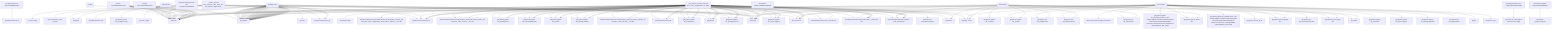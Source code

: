 graph TD
    app-mlperf-inference,d775cac873ee4231_(_nvidia,_3d-unet-99.9,_tensorrt,_cuda,_valid,_r5.0-dev_default,_singlestream_) --> detect,os
    app-mlperf-inference,d775cac873ee4231_(_nvidia,_3d-unet-99.9,_tensorrt,_cuda,_valid,_r5.0-dev_default,_singlestream_) --> get,sys-utils-cm
    app-mlperf-inference,d775cac873ee4231_(_nvidia,_3d-unet-99.9,_tensorrt,_cuda,_valid,_r5.0-dev_default,_singlestream_) --> get,python
    app-mlperf-inference,d775cac873ee4231_(_nvidia,_3d-unet-99.9,_tensorrt,_cuda,_valid,_r5.0-dev_default,_singlestream_) --> get,mlcommons,inference,src
    pull-git-repo,c23132ed65c4421d --> detect,os
    app-mlperf-inference,d775cac873ee4231_(_nvidia,_3d-unet-99.9,_tensorrt,_cuda,_valid,_r5.0-dev_default,_singlestream_) --> pull,git,repo
    get-mlperf-inference-utils,e341e5f86d8342e5 --> get,mlperf,inference,src
    app-mlperf-inference,d775cac873ee4231_(_nvidia,_3d-unet-99.9,_tensorrt,_cuda,_valid,_r5.0-dev_default,_singlestream_) --> get,mlperf,inference,utils
    get-cuda,46d133d9ef92422d_(_toolkit_) --> detect,os
    get-cuda-devices,7a3ede4d3558427a_(_with-pycuda_) --> get,cuda,_toolkit
    get-cuda-devices,7a3ede4d3558427a_(_with-pycuda_) --> get,python3
    get-generic-python-lib,94b62a682bc44791_(_package.pycuda_) --> get,python3
    get-cuda-devices,7a3ede4d3558427a_(_with-pycuda_) --> get,generic-python-lib,_package.pycuda
    get-generic-python-lib,94b62a682bc44791_(_package.numpy_) --> detect,os
    detect-cpu,586c8a43320142f7 --> detect,os
    get-generic-python-lib,94b62a682bc44791_(_package.numpy_) --> detect,cpu
    get-generic-python-lib,94b62a682bc44791_(_package.numpy_) --> get,python3
    get-generic-python-lib,94b62a682bc44791_(_pip_) --> get,python3
    get-generic-python-lib,94b62a682bc44791_(_package.numpy_) --> get,generic-python-lib,_pip
    get-cuda-devices,7a3ede4d3558427a_(_with-pycuda_) --> get,generic-python-lib,_package.numpy
    app-mlperf-inference,d775cac873ee4231_(_nvidia,_3d-unet-99.9,_tensorrt,_cuda,_valid,_r5.0-dev_default,_singlestream_) --> get,cuda-devices,_with-pycuda
    app-mlperf-inference-nvidia,bc3b17fb430f4732_(_run_harness,_tensorrt,_3d-unet-99.9,_cuda,_singlestream,_rtx_4090_) --> detect,os
    detect-cpu,586c8a43320142f7 --> detect,os
    app-mlperf-inference-nvidia,bc3b17fb430f4732_(_run_harness,_tensorrt,_3d-unet-99.9,_cuda,_singlestream,_rtx_4090_) --> detect,cpu
    app-mlperf-inference-nvidia,bc3b17fb430f4732_(_run_harness,_tensorrt,_3d-unet-99.9,_cuda,_singlestream,_rtx_4090_) --> get,sys-utils-cm
    app-mlperf-inference-nvidia,bc3b17fb430f4732_(_run_harness,_tensorrt,_3d-unet-99.9,_cuda,_singlestream,_rtx_4090_) --> get,mlperf,inference,nvidia,scratch,space,_version.5.0-dev
    get-generic-python-lib,94b62a682bc44791_(_mlperf_logging_) --> get,python3
    app-mlperf-inference-nvidia,bc3b17fb430f4732_(_run_harness,_tensorrt,_3d-unet-99.9,_cuda,_singlestream,_rtx_4090_) --> get,generic-python-lib,_mlperf_logging
    app-mlperf-inference-nvidia,bc3b17fb430f4732_(_run_harness,_tensorrt,_3d-unet-99.9,_cuda,_singlestream,_rtx_4090_) --> get,mlcommons,inference,src
    app-mlperf-inference-nvidia,bc3b17fb430f4732_(_run_harness,_tensorrt,_3d-unet-99.9,_cuda,_singlestream,_rtx_4090_) --> get,nvidia,mlperf,inference,common-code,_mlcommons
    pull-git-repo,c23132ed65c4421d --> detect,os
    app-mlperf-inference-nvidia,bc3b17fb430f4732_(_run_harness,_tensorrt,_3d-unet-99.9,_cuda,_singlestream,_rtx_4090_) --> pull,git,repo
    generate-mlperf-inference-user-conf,3af4475745964b93 --> detect,os
    detect-cpu,586c8a43320142f7 --> detect,os
    generate-mlperf-inference-user-conf,3af4475745964b93 --> detect,cpu
    generate-mlperf-inference-user-conf,3af4475745964b93 --> get,python
    generate-mlperf-inference-user-conf,3af4475745964b93 --> get,mlcommons,inference,src
    get-mlperf-inference-sut-configs,c2fbf72009e2445b --> get,cache,dir,_name.mlperf-inference-sut-configs
    generate-mlperf-inference-user-conf,3af4475745964b93 --> get,sut,configs
    app-mlperf-inference-nvidia,bc3b17fb430f4732_(_run_harness,_tensorrt,_3d-unet-99.9,_cuda,_singlestream,_rtx_4090_) --> generate,user-conf,mlperf,inference
    get-generic-python-lib,94b62a682bc44791_(_package.pycuda_) --> get,python3
    app-mlperf-inference-nvidia,bc3b17fb430f4732_(_run_harness,_tensorrt,_3d-unet-99.9,_cuda,_singlestream,_rtx_4090_) --> get,generic-python-lib,_package.pycuda
    app-mlperf-inference-nvidia,bc3b17fb430f4732_(_run_harness,_tensorrt,_3d-unet-99.9,_cuda,_singlestream,_rtx_4090_) --> get,cuda,_cudnn
    app-mlperf-inference-nvidia,bc3b17fb430f4732_(_run_harness,_tensorrt,_3d-unet-99.9,_cuda,_singlestream,_rtx_4090_) --> get,tensorrt
    build-mlperf-inference-server-nvidia,f37403af5e9f4541_(_mlcommons_) --> detect,os
    detect-cpu,586c8a43320142f7 --> detect,os
    build-mlperf-inference-server-nvidia,f37403af5e9f4541_(_mlcommons_) --> detect,cpu
    build-mlperf-inference-server-nvidia,f37403af5e9f4541_(_mlcommons_) --> get,sys-utils-cm
    build-mlperf-inference-server-nvidia,f37403af5e9f4541_(_mlcommons_) --> get,python3
    build-mlperf-inference-server-nvidia,f37403af5e9f4541_(_mlcommons_) --> get,cuda,_cudnn
    build-mlperf-inference-server-nvidia,f37403af5e9f4541_(_mlcommons_) --> get,tensorrt,_dev
    build-mlperf-inference-server-nvidia,f37403af5e9f4541_(_mlcommons_) --> get,gcc
    build-mlperf-inference-server-nvidia,f37403af5e9f4541_(_mlcommons_) --> get,cmake
    build-mlperf-inference-server-nvidia,f37403af5e9f4541_(_mlcommons_) --> get,generic,sys-util,_glog-dev
    build-mlperf-inference-server-nvidia,f37403af5e9f4541_(_mlcommons_) --> get,generic,sys-util,_gflags-dev
    build-mlperf-inference-server-nvidia,f37403af5e9f4541_(_mlcommons_) --> get,generic,sys-util,_libgmock-dev
    build-mlperf-inference-server-nvidia,f37403af5e9f4541_(_mlcommons_) --> get,generic,sys-util,_libre2-dev
    build-mlperf-inference-server-nvidia,f37403af5e9f4541_(_mlcommons_) --> get,generic,sys-util,_libnuma-dev
    build-mlperf-inference-server-nvidia,f37403af5e9f4541_(_mlcommons_) --> get,generic,sys-util,_libboost-all-dev
    build-mlperf-inference-server-nvidia,f37403af5e9f4541_(_mlcommons_) --> get,generic,sys-util,_rapidjson-dev
    build-mlperf-inference-server-nvidia,f37403af5e9f4541_(_mlcommons_) --> get,nvidia,mlperf,inference,common-code,_mlcommons
    get-generic-python-lib,94b62a682bc44791_(_package.pybind11_) --> get,python3
    build-mlperf-inference-server-nvidia,f37403af5e9f4541_(_mlcommons_) --> get,generic-python-lib,_package.pybind11
    get-generic-python-lib,94b62a682bc44791_(_pycuda_) --> detect,os
    detect-cpu,586c8a43320142f7 --> detect,os
    get-generic-python-lib,94b62a682bc44791_(_pycuda_) --> detect,cpu
    get-generic-python-lib,94b62a682bc44791_(_pycuda_) --> get,python3
    get-generic-python-lib,94b62a682bc44791_(_pip_) --> get,python3
    get-generic-python-lib,94b62a682bc44791_(_pycuda_) --> get,generic-python-lib,_pip
    get-generic-python-lib,94b62a682bc44791_(_pycuda_) --> get,cuda
    build-mlperf-inference-server-nvidia,f37403af5e9f4541_(_mlcommons_) --> get,generic-python-lib,_pycuda
    get-generic-python-lib,94b62a682bc44791_(_opencv-python_) --> get,python3
    build-mlperf-inference-server-nvidia,f37403af5e9f4541_(_mlcommons_) --> get,generic-python-lib,_opencv-python
    get-generic-python-lib,94b62a682bc44791_(_nvidia-dali_) --> get,python3
    build-mlperf-inference-server-nvidia,f37403af5e9f4541_(_mlcommons_) --> get,generic-python-lib,_nvidia-dali
    build-mlperf-inference-server-nvidia,f37403af5e9f4541_(_mlcommons_) --> get,mlperf,inference,nvidia,scratch,space,_version.5.0-dev
    build-mlperf-inference-server-nvidia,f37403af5e9f4541_(_mlcommons_) --> get,generic,sys-util,_nlohmann-json3-dev
    build-mlperf-inference-server-nvidia,f37403af5e9f4541_(_mlcommons_) --> get,generic,sys-util,_git-lfs
    get-generic-python-lib,94b62a682bc44791_(_package.torch,_whl-url.https://github.com/mlcommons/cm4mlperf-inference/releases/download/mlperf-inference-v4.0/torch-2.1.0a0+git32f93b1-cp38-cp38-linux_x86_64.whl_) --> get,python3
    build-mlperf-inference-server-nvidia,f37403af5e9f4541_(_mlcommons_) --> get,generic-python-lib,_package.torch,_whl-url.https://github.com/mlcommons/cm4mlperf-inference/releases/download/mlperf-inference-v4.0/torch-2.1.0a0+git32f93b1-cp38-cp38-linux_x86_64.whl
    get-generic-python-lib,94b62a682bc44791_(_package.torchvision,_whl-url.https://github.com/mlcommons/cm4mlperf-inference/releases/download/mlperf-inference-v4.0/torchvision-0.16.0a0+657027f-cp38-cp38-linux_x86_64.whl_) --> get,python3
    build-mlperf-inference-server-nvidia,f37403af5e9f4541_(_mlcommons_) --> get,generic-python-lib,_package.torchvision,_whl-url.https://github.com/mlcommons/cm4mlperf-inference/releases/download/mlperf-inference-v4.0/torchvision-0.16.0a0+657027f-cp38-cp38-linux_x86_64.whl
    add-custom-nvidia-system,b2e6c46c6e8745a3_(_mlcommons_) --> detect,os
    detect-cpu,586c8a43320142f7 --> detect,os
    add-custom-nvidia-system,b2e6c46c6e8745a3_(_mlcommons_) --> detect,cpu
    add-custom-nvidia-system,b2e6c46c6e8745a3_(_mlcommons_) --> get,sys-utils-cm
    add-custom-nvidia-system,b2e6c46c6e8745a3_(_mlcommons_) --> get,python3
    add-custom-nvidia-system,b2e6c46c6e8745a3_(_mlcommons_) --> get,cuda,_cudnn
    add-custom-nvidia-system,b2e6c46c6e8745a3_(_mlcommons_) --> get,tensorrt
    add-custom-nvidia-system,b2e6c46c6e8745a3_(_mlcommons_) --> get,cmake
    get-generic-python-lib,94b62a682bc44791_(_requests_) --> detect,os
    detect-cpu,586c8a43320142f7 --> detect,os
    get-generic-python-lib,94b62a682bc44791_(_requests_) --> detect,cpu
    get-generic-python-lib,94b62a682bc44791_(_requests_) --> get,python3
    get-generic-python-lib,94b62a682bc44791_(_pip_) --> get,python3
    get-generic-python-lib,94b62a682bc44791_(_requests_) --> get,generic-python-lib,_pip
    add-custom-nvidia-system,b2e6c46c6e8745a3_(_mlcommons_) --> get,generic-python-lib,_requests
    add-custom-nvidia-system,b2e6c46c6e8745a3_(_mlcommons_) --> get,generic,sys-util,_glog-dev
    add-custom-nvidia-system,b2e6c46c6e8745a3_(_mlcommons_) --> get,generic,sys-util,_gflags-dev
    add-custom-nvidia-system,b2e6c46c6e8745a3_(_mlcommons_) --> get,generic,sys-util,_libre2-dev
    add-custom-nvidia-system,b2e6c46c6e8745a3_(_mlcommons_) --> get,generic,sys-util,_libnuma-dev
    add-custom-nvidia-system,b2e6c46c6e8745a3_(_mlcommons_) --> get,generic,sys-util,_libboost-all-dev
    add-custom-nvidia-system,b2e6c46c6e8745a3_(_mlcommons_) --> get,generic,sys-util,_rapidjson-dev
    add-custom-nvidia-system,b2e6c46c6e8745a3_(_mlcommons_) --> get,nvidia,mlperf,inference,common-code,_mlcommons
    get-generic-python-lib,94b62a682bc44791_(_pycuda_) --> get,python3
    add-custom-nvidia-system,b2e6c46c6e8745a3_(_mlcommons_) --> get,generic-python-lib,_pycuda
    build-mlperf-inference-server-nvidia,f37403af5e9f4541_(_mlcommons_) --> add,custom,system,nvidia,_mlcommons
    app-mlperf-inference-nvidia,bc3b17fb430f4732_(_run_harness,_tensorrt,_3d-unet-99.9,_cuda,_singlestream,_rtx_4090_) --> build,nvidia,inference,server,_mlcommons
    app-mlperf-inference-nvidia,bc3b17fb430f4732_(_build_engine,_tensorrt,_3d-unet-99.9,_cuda,_singlestream,_batch_size.1,_3d-unet_,_v4.1-dev_) --> detect,os
    detect-cpu,586c8a43320142f7 --> detect,os
    app-mlperf-inference-nvidia,bc3b17fb430f4732_(_build_engine,_tensorrt,_3d-unet-99.9,_cuda,_singlestream,_batch_size.1,_3d-unet_,_v4.1-dev_) --> detect,cpu
    app-mlperf-inference-nvidia,bc3b17fb430f4732_(_build_engine,_tensorrt,_3d-unet-99.9,_cuda,_singlestream,_batch_size.1,_3d-unet_,_v4.1-dev_) --> get,sys-utils-cm
    app-mlperf-inference-nvidia,bc3b17fb430f4732_(_build_engine,_tensorrt,_3d-unet-99.9,_cuda,_singlestream,_batch_size.1,_3d-unet_,_v4.1-dev_) --> get,mlperf,inference,nvidia,scratch,space,_version.5.0-dev
    get-generic-python-lib,94b62a682bc44791_(_mlperf_logging_) --> get,python3
    app-mlperf-inference-nvidia,bc3b17fb430f4732_(_build_engine,_tensorrt,_3d-unet-99.9,_cuda,_singlestream,_batch_size.1,_3d-unet_,_v4.1-dev_) --> get,generic-python-lib,_mlperf_logging
    app-mlperf-inference-nvidia,bc3b17fb430f4732_(_build_engine,_tensorrt,_3d-unet-99.9,_cuda,_singlestream,_batch_size.1,_3d-unet_,_v4.1-dev_) --> get,mlcommons,inference,src
    app-mlperf-inference-nvidia,bc3b17fb430f4732_(_build_engine,_tensorrt,_3d-unet-99.9,_cuda,_singlestream,_batch_size.1,_3d-unet_,_v4.1-dev_) --> get,nvidia,mlperf,inference,common-code,_mlcommons
    pull-git-repo,c23132ed65c4421d --> detect,os
    app-mlperf-inference-nvidia,bc3b17fb430f4732_(_build_engine,_tensorrt,_3d-unet-99.9,_cuda,_singlestream,_batch_size.1,_3d-unet_,_v4.1-dev_) --> pull,git,repo
    get-generic-python-lib,94b62a682bc44791_(_package.pycuda_) --> get,python3
    app-mlperf-inference-nvidia,bc3b17fb430f4732_(_build_engine,_tensorrt,_3d-unet-99.9,_cuda,_singlestream,_batch_size.1,_3d-unet_,_v4.1-dev_) --> get,generic-python-lib,_package.pycuda
    app-mlperf-inference-nvidia,bc3b17fb430f4732_(_build_engine,_tensorrt,_3d-unet-99.9,_cuda,_singlestream,_batch_size.1,_3d-unet_,_v4.1-dev_) --> get,cuda,_cudnn
    app-mlperf-inference-nvidia,bc3b17fb430f4732_(_build_engine,_tensorrt,_3d-unet-99.9,_cuda,_singlestream,_batch_size.1,_3d-unet_,_v4.1-dev_) --> get,tensorrt
    app-mlperf-inference-nvidia,bc3b17fb430f4732_(_build_engine,_tensorrt,_3d-unet-99.9,_cuda,_singlestream,_batch_size.1,_3d-unet_,_v4.1-dev_) --> build,nvidia,inference,server,_mlcommons
    app-mlperf-inference-nvidia,bc3b17fb430f4732_(_preprocess_data,_tensorrt,_3d-unet-99.9,_cuda,_3d-unet_,_v4.1-dev_) --> detect,os
    detect-cpu,586c8a43320142f7 --> detect,os
    app-mlperf-inference-nvidia,bc3b17fb430f4732_(_preprocess_data,_tensorrt,_3d-unet-99.9,_cuda,_3d-unet_,_v4.1-dev_) --> detect,cpu
    app-mlperf-inference-nvidia,bc3b17fb430f4732_(_preprocess_data,_tensorrt,_3d-unet-99.9,_cuda,_3d-unet_,_v4.1-dev_) --> get,sys-utils-cm
    app-mlperf-inference-nvidia,bc3b17fb430f4732_(_preprocess_data,_tensorrt,_3d-unet-99.9,_cuda,_3d-unet_,_v4.1-dev_) --> get,mlperf,inference,nvidia,scratch,space,_version.5.0-dev
    get-generic-python-lib,94b62a682bc44791_(_mlperf_logging_) --> get,python3
    app-mlperf-inference-nvidia,bc3b17fb430f4732_(_preprocess_data,_tensorrt,_3d-unet-99.9,_cuda,_3d-unet_,_v4.1-dev_) --> get,generic-python-lib,_mlperf_logging
    app-mlperf-inference-nvidia,bc3b17fb430f4732_(_preprocess_data,_tensorrt,_3d-unet-99.9,_cuda,_3d-unet_,_v4.1-dev_) --> get,mlcommons,inference,src
    app-mlperf-inference-nvidia,bc3b17fb430f4732_(_preprocess_data,_tensorrt,_3d-unet-99.9,_cuda,_3d-unet_,_v4.1-dev_) --> get,nvidia,mlperf,inference,common-code,_mlcommons
    pull-git-repo,c23132ed65c4421d --> detect,os
    app-mlperf-inference-nvidia,bc3b17fb430f4732_(_preprocess_data,_tensorrt,_3d-unet-99.9,_cuda,_3d-unet_,_v4.1-dev_) --> pull,git,repo
    get-generic-python-lib,94b62a682bc44791_(_package.pycuda_) --> get,python3
    app-mlperf-inference-nvidia,bc3b17fb430f4732_(_preprocess_data,_tensorrt,_3d-unet-99.9,_cuda,_3d-unet_,_v4.1-dev_) --> get,generic-python-lib,_package.pycuda
    get-generic-python-lib,94b62a682bc44791_(_transformers_) --> get,python3
    app-mlperf-inference-nvidia,bc3b17fb430f4732_(_preprocess_data,_tensorrt,_3d-unet-99.9,_cuda,_3d-unet_,_v4.1-dev_) --> get,generic-python-lib,_transformers
    get-generic-python-lib,94b62a682bc44791_(_package.nibabel_) --> get,python3
    app-mlperf-inference-nvidia,bc3b17fb430f4732_(_preprocess_data,_tensorrt,_3d-unet-99.9,_cuda,_3d-unet_,_v4.1-dev_) --> get,generic-python-lib,_package.nibabel
    get-generic-python-lib,94b62a682bc44791_(_pandas_) --> get,python3
    app-mlperf-inference-nvidia,bc3b17fb430f4732_(_preprocess_data,_tensorrt,_3d-unet-99.9,_cuda,_3d-unet_,_v4.1-dev_) --> get,generic-python-lib,_pandas
    get-generic-python-lib,94b62a682bc44791_(_onnx-graphsurgeon_) --> get,python3
    app-mlperf-inference-nvidia,bc3b17fb430f4732_(_preprocess_data,_tensorrt,_3d-unet-99.9,_cuda,_3d-unet_,_v4.1-dev_) --> get,generic-python-lib,_onnx-graphsurgeon
    get-generic-python-lib,94b62a682bc44791_(_package.onnx_) --> get,python3
    app-mlperf-inference-nvidia,bc3b17fb430f4732_(_preprocess_data,_tensorrt,_3d-unet-99.9,_cuda,_3d-unet_,_v4.1-dev_) --> get,generic-python-lib,_package.onnx
    app-mlperf-inference-nvidia,bc3b17fb430f4732_(_preprocess_data,_tensorrt,_3d-unet-99.9,_cuda,_3d-unet_,_v4.1-dev_) --> save,mlperf,inference,state
    app-mlperf-inference-nvidia,bc3b17fb430f4732_(_build_engine,_tensorrt,_3d-unet-99.9,_cuda,_singlestream,_batch_size.1,_3d-unet_,_v4.1-dev_) --> reproduce,mlperf,inference,nvidia,harness,_preprocess_data,_tensorrt,_3d-unet-99.9,_cuda,_3d-unet_,_v4.1-dev
    app-mlperf-inference-nvidia,bc3b17fb430f4732_(_download_model,_tensorrt,_3d-unet-99.9,_cuda,_3d-unet_,_v4.1-dev_) --> detect,os
    detect-cpu,586c8a43320142f7 --> detect,os
    app-mlperf-inference-nvidia,bc3b17fb430f4732_(_download_model,_tensorrt,_3d-unet-99.9,_cuda,_3d-unet_,_v4.1-dev_) --> detect,cpu
    app-mlperf-inference-nvidia,bc3b17fb430f4732_(_download_model,_tensorrt,_3d-unet-99.9,_cuda,_3d-unet_,_v4.1-dev_) --> get,sys-utils-cm
    app-mlperf-inference-nvidia,bc3b17fb430f4732_(_download_model,_tensorrt,_3d-unet-99.9,_cuda,_3d-unet_,_v4.1-dev_) --> get,mlperf,inference,nvidia,scratch,space,_version.5.0-dev
    get-generic-python-lib,94b62a682bc44791_(_mlperf_logging_) --> get,python3
    app-mlperf-inference-nvidia,bc3b17fb430f4732_(_download_model,_tensorrt,_3d-unet-99.9,_cuda,_3d-unet_,_v4.1-dev_) --> get,generic-python-lib,_mlperf_logging
    app-mlperf-inference-nvidia,bc3b17fb430f4732_(_download_model,_tensorrt,_3d-unet-99.9,_cuda,_3d-unet_,_v4.1-dev_) --> get,mlcommons,inference,src
    app-mlperf-inference-nvidia,bc3b17fb430f4732_(_download_model,_tensorrt,_3d-unet-99.9,_cuda,_3d-unet_,_v4.1-dev_) --> get,nvidia,mlperf,inference,common-code,_mlcommons
    pull-git-repo,c23132ed65c4421d --> detect,os
    app-mlperf-inference-nvidia,bc3b17fb430f4732_(_download_model,_tensorrt,_3d-unet-99.9,_cuda,_3d-unet_,_v4.1-dev_) --> pull,git,repo
    get-generic-python-lib,94b62a682bc44791_(_package.pycuda_) --> get,python3
    app-mlperf-inference-nvidia,bc3b17fb430f4732_(_download_model,_tensorrt,_3d-unet-99.9,_cuda,_3d-unet_,_v4.1-dev_) --> get,generic-python-lib,_package.pycuda
    get-generic-python-lib,94b62a682bc44791_(_transformers_) --> get,python3
    app-mlperf-inference-nvidia,bc3b17fb430f4732_(_download_model,_tensorrt,_3d-unet-99.9,_cuda,_3d-unet_,_v4.1-dev_) --> get,generic-python-lib,_transformers
    get-generic-python-lib,94b62a682bc44791_(_package.nibabel_) --> get,python3
    app-mlperf-inference-nvidia,bc3b17fb430f4732_(_download_model,_tensorrt,_3d-unet-99.9,_cuda,_3d-unet_,_v4.1-dev_) --> get,generic-python-lib,_package.nibabel
    get-generic-python-lib,94b62a682bc44791_(_pandas_) --> get,python3
    app-mlperf-inference-nvidia,bc3b17fb430f4732_(_download_model,_tensorrt,_3d-unet-99.9,_cuda,_3d-unet_,_v4.1-dev_) --> get,generic-python-lib,_pandas
    get-generic-python-lib,94b62a682bc44791_(_onnx-graphsurgeon_) --> get,python3
    app-mlperf-inference-nvidia,bc3b17fb430f4732_(_download_model,_tensorrt,_3d-unet-99.9,_cuda,_3d-unet_,_v4.1-dev_) --> get,generic-python-lib,_onnx-graphsurgeon
    get-generic-python-lib,94b62a682bc44791_(_package.onnx_) --> get,python3
    app-mlperf-inference-nvidia,bc3b17fb430f4732_(_download_model,_tensorrt,_3d-unet-99.9,_cuda,_3d-unet_,_v4.1-dev_) --> get,generic-python-lib,_package.onnx
    app-mlperf-inference-nvidia,bc3b17fb430f4732_(_download_model,_tensorrt,_3d-unet-99.9,_cuda,_3d-unet_,_v4.1-dev_) --> save,mlperf,inference,state
    app-mlperf-inference-nvidia,bc3b17fb430f4732_(_build_engine,_tensorrt,_3d-unet-99.9,_cuda,_singlestream,_batch_size.1,_3d-unet_,_v4.1-dev_) --> reproduce,mlperf,inference,nvidia,harness,_download_model,_tensorrt,_3d-unet-99.9,_cuda,_3d-unet_,_v4.1-dev
    get-generic-python-lib,94b62a682bc44791_(_transformers_) --> get,python3
    app-mlperf-inference-nvidia,bc3b17fb430f4732_(_build_engine,_tensorrt,_3d-unet-99.9,_cuda,_singlestream,_batch_size.1,_3d-unet_,_v4.1-dev_) --> get,generic-python-lib,_transformers
    get-generic-python-lib,94b62a682bc44791_(_package.nibabel_) --> get,python3
    app-mlperf-inference-nvidia,bc3b17fb430f4732_(_build_engine,_tensorrt,_3d-unet-99.9,_cuda,_singlestream,_batch_size.1,_3d-unet_,_v4.1-dev_) --> get,generic-python-lib,_package.nibabel
    get-generic-python-lib,94b62a682bc44791_(_pandas_) --> get,python3
    app-mlperf-inference-nvidia,bc3b17fb430f4732_(_build_engine,_tensorrt,_3d-unet-99.9,_cuda,_singlestream,_batch_size.1,_3d-unet_,_v4.1-dev_) --> get,generic-python-lib,_pandas
    get-generic-python-lib,94b62a682bc44791_(_onnx-graphsurgeon_) --> get,python3
    app-mlperf-inference-nvidia,bc3b17fb430f4732_(_build_engine,_tensorrt,_3d-unet-99.9,_cuda,_singlestream,_batch_size.1,_3d-unet_,_v4.1-dev_) --> get,generic-python-lib,_onnx-graphsurgeon
    get-generic-python-lib,94b62a682bc44791_(_package.onnx_) --> get,python3
    app-mlperf-inference-nvidia,bc3b17fb430f4732_(_build_engine,_tensorrt,_3d-unet-99.9,_cuda,_singlestream,_batch_size.1,_3d-unet_,_v4.1-dev_) --> get,generic-python-lib,_package.onnx
    app-mlperf-inference-nvidia,bc3b17fb430f4732_(_build_engine,_tensorrt,_3d-unet-99.9,_cuda,_singlestream,_batch_size.1,_3d-unet_,_v4.1-dev_) --> save,mlperf,inference,state
    app-mlperf-inference-nvidia,bc3b17fb430f4732_(_run_harness,_tensorrt,_3d-unet-99.9,_cuda,_singlestream,_rtx_4090_) --> reproduce,mlperf,inference,nvidia,harness,_build_engine,_tensorrt,_3d-unet-99.9,_cuda,_singlestream,_batch_size.1,_3d-unet_,_v4.1-dev
    app-mlperf-inference-nvidia,bc3b17fb430f4732_(_run_harness,_tensorrt,_3d-unet-99.9,_cuda,_singlestream,_rtx_4090_) --> reproduce,mlperf,inference,nvidia,harness,_preprocess_data,_tensorrt,_3d-unet-99.9,_cuda,_3d-unet_,_v4.1-dev
    app-mlperf-inference-nvidia,bc3b17fb430f4732_(_run_harness,_tensorrt,_3d-unet-99.9,_cuda,_singlestream,_rtx_4090_) --> reproduce,mlperf,inference,nvidia,harness,_download_model,_tensorrt,_3d-unet-99.9,_cuda,_3d-unet_,_v4.1-dev
    get-generic-python-lib,94b62a682bc44791_(_transformers_) --> get,python3
    app-mlperf-inference-nvidia,bc3b17fb430f4732_(_run_harness,_tensorrt,_3d-unet-99.9,_cuda,_singlestream,_rtx_4090_) --> get,generic-python-lib,_transformers
    get-generic-python-lib,94b62a682bc44791_(_package.nibabel_) --> get,python3
    app-mlperf-inference-nvidia,bc3b17fb430f4732_(_run_harness,_tensorrt,_3d-unet-99.9,_cuda,_singlestream,_rtx_4090_) --> get,generic-python-lib,_package.nibabel
    get-generic-python-lib,94b62a682bc44791_(_pandas_) --> get,python3
    app-mlperf-inference-nvidia,bc3b17fb430f4732_(_run_harness,_tensorrt,_3d-unet-99.9,_cuda,_singlestream,_rtx_4090_) --> get,generic-python-lib,_pandas
    get-generic-python-lib,94b62a682bc44791_(_onnx-graphsurgeon_) --> get,python3
    app-mlperf-inference-nvidia,bc3b17fb430f4732_(_run_harness,_tensorrt,_3d-unet-99.9,_cuda,_singlestream,_rtx_4090_) --> get,generic-python-lib,_onnx-graphsurgeon
    get-generic-python-lib,94b62a682bc44791_(_package.onnx_) --> get,python3
    app-mlperf-inference-nvidia,bc3b17fb430f4732_(_run_harness,_tensorrt,_3d-unet-99.9,_cuda,_singlestream,_rtx_4090_) --> get,generic-python-lib,_package.onnx
    detect-cpu,586c8a43320142f7 --> detect,os
    benchmark-program,19f369ef47084895 --> detect,cpu
    benchmark-program-mlperf,cfff0132a8aa4018 --> benchmark-program,program
    app-mlperf-inference-nvidia,bc3b17fb430f4732_(_run_harness,_tensorrt,_3d-unet-99.9,_cuda,_singlestream,_rtx_4090_) --> benchmark-mlperf